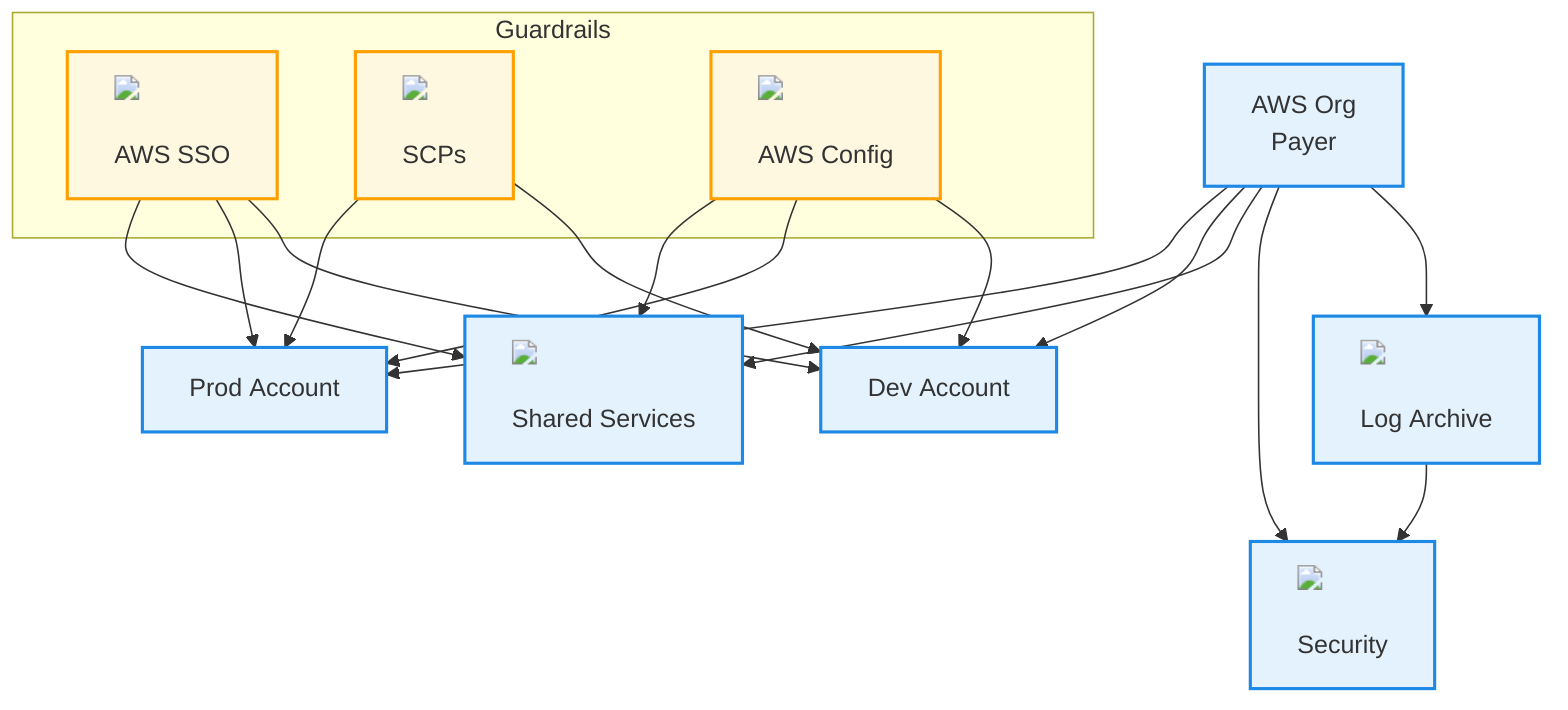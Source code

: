 flowchart TB
 subgraph Guardrails["Guardrails"]
        sso@{ label: "<img src=\"https://api.iconify.design/logos/aws-iam.svg\" width=\"24\"><br>AWS SSO" }
        scp@{ label: "<img src=\"https://api.iconify.design/logos/aws-opsworks.svg\" width=\"24\"><br>SCPs" }
        cfg@{ label: "<img src=\"https://api.iconify.design/logos/aws-config.svg\" width=\"24\"><br>AWS Config" }
  end
    payer["AWS Org<br>Payer"] --> loga@{ label: "<img src=\"https://api.iconify.design/simple-icons/awslambda.svg\" width=\"26\"><br>Log&nbsp;Archive" } & sec@{ label: "<img src=\"https://api.iconify.design/simple-icons/amazoncloudwatch.svg\" width=\"26\"><br>Security" } & shared@{ label: "<img src=\"https://api.iconify.design/mdi/server-network.svg\" width=\"28\"><br>Shared&nbsp;Services" } & dev["Dev&nbsp;Account"] & prod["Prod&nbsp;Account"]
    sso --> dev & prod & shared
    scp --> dev & prod
    cfg --> dev & prod & shared
    loga --> sec

    loga@{ shape: rect}
    sec@{ shape: rect}
    shared@{ shape: rect}
    sso@{ shape: rect}
    scp@{ shape: rect}
    cfg@{ shape: rect}
     payer:::acc
     loga:::acc
     sec:::acc
     shared:::acc
     dev:::acc
     prod:::acc
     sso:::guard
     scp:::guard
     cfg:::guard
    classDef acc fill:#e3f2fd,stroke:#1e88e5,stroke-width:2px,radius:4px
    classDef guard fill:#fff8e1,stroke:#ffa000,stroke-width:2px,radius:4px